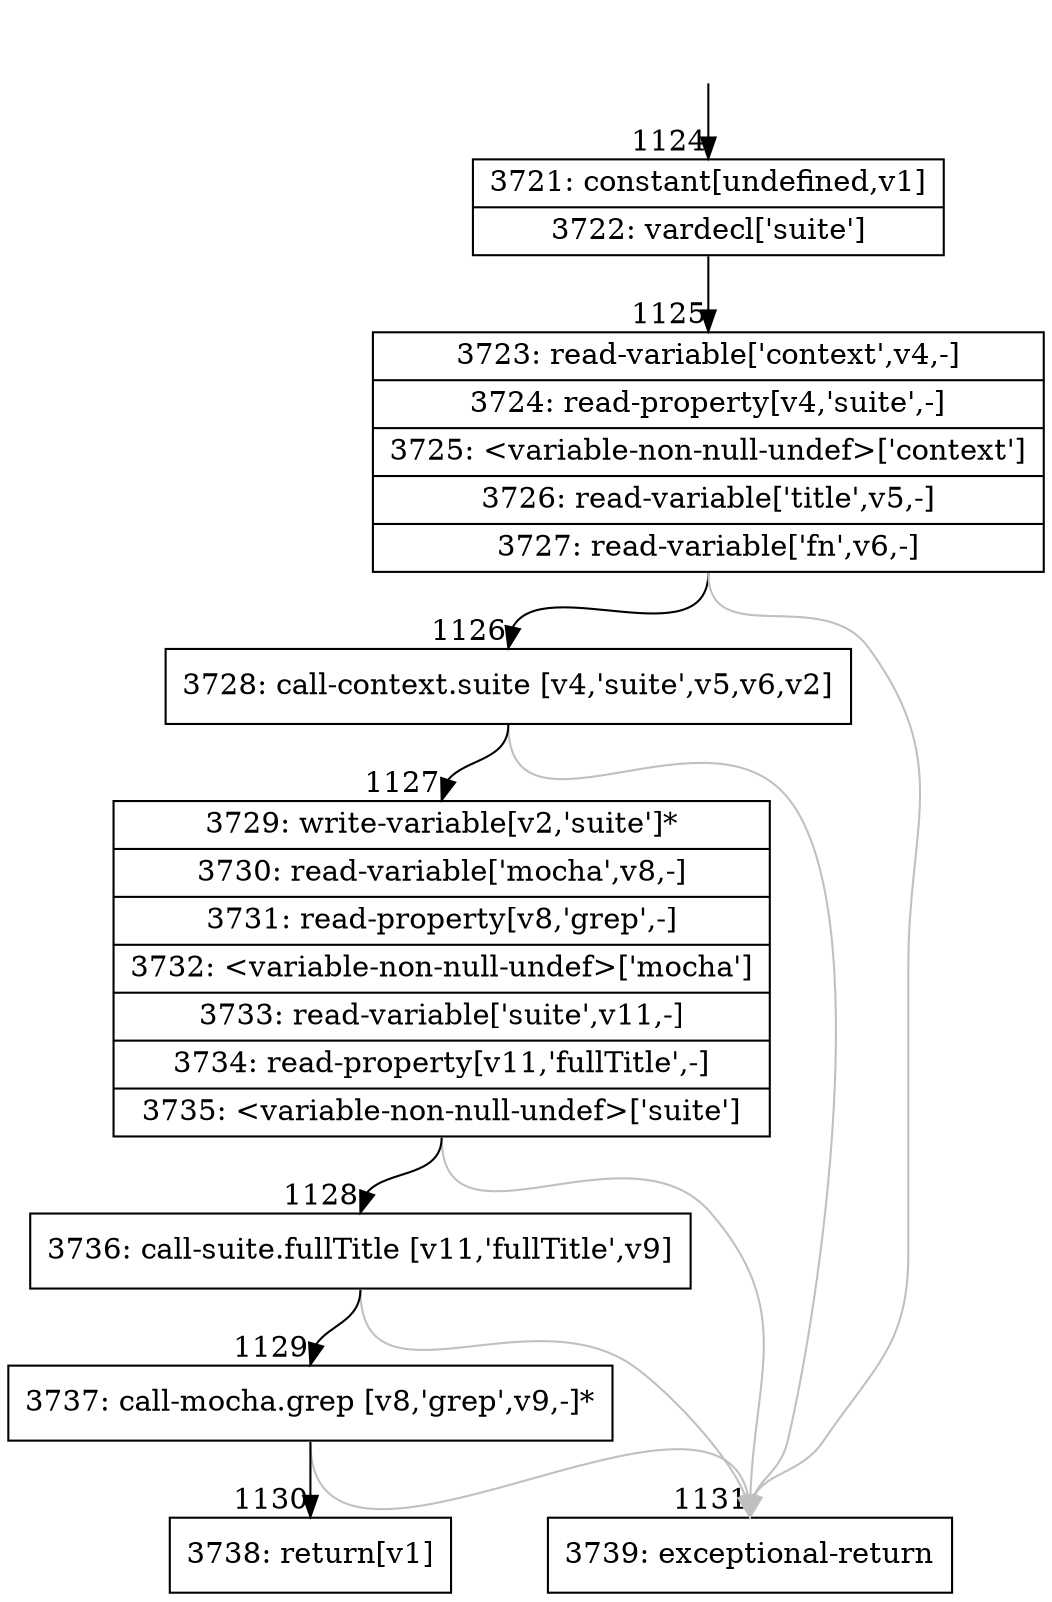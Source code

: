 digraph {
rankdir="TD"
BB_entry111[shape=none,label=""];
BB_entry111 -> BB1124 [tailport=s, headport=n, headlabel="    1124"]
BB1124 [shape=record label="{3721: constant[undefined,v1]|3722: vardecl['suite']}" ] 
BB1124 -> BB1125 [tailport=s, headport=n, headlabel="      1125"]
BB1125 [shape=record label="{3723: read-variable['context',v4,-]|3724: read-property[v4,'suite',-]|3725: \<variable-non-null-undef\>['context']|3726: read-variable['title',v5,-]|3727: read-variable['fn',v6,-]}" ] 
BB1125 -> BB1126 [tailport=s, headport=n, headlabel="      1126"]
BB1125 -> BB1131 [tailport=s, headport=n, color=gray, headlabel="      1131"]
BB1126 [shape=record label="{3728: call-context.suite [v4,'suite',v5,v6,v2]}" ] 
BB1126 -> BB1127 [tailport=s, headport=n, headlabel="      1127"]
BB1126 -> BB1131 [tailport=s, headport=n, color=gray]
BB1127 [shape=record label="{3729: write-variable[v2,'suite']*|3730: read-variable['mocha',v8,-]|3731: read-property[v8,'grep',-]|3732: \<variable-non-null-undef\>['mocha']|3733: read-variable['suite',v11,-]|3734: read-property[v11,'fullTitle',-]|3735: \<variable-non-null-undef\>['suite']}" ] 
BB1127 -> BB1128 [tailport=s, headport=n, headlabel="      1128"]
BB1127 -> BB1131 [tailport=s, headport=n, color=gray]
BB1128 [shape=record label="{3736: call-suite.fullTitle [v11,'fullTitle',v9]}" ] 
BB1128 -> BB1129 [tailport=s, headport=n, headlabel="      1129"]
BB1128 -> BB1131 [tailport=s, headport=n, color=gray]
BB1129 [shape=record label="{3737: call-mocha.grep [v8,'grep',v9,-]*}" ] 
BB1129 -> BB1130 [tailport=s, headport=n, headlabel="      1130"]
BB1129 -> BB1131 [tailport=s, headport=n, color=gray]
BB1130 [shape=record label="{3738: return[v1]}" ] 
BB1131 [shape=record label="{3739: exceptional-return}" ] 
//#$~ 1370
}
